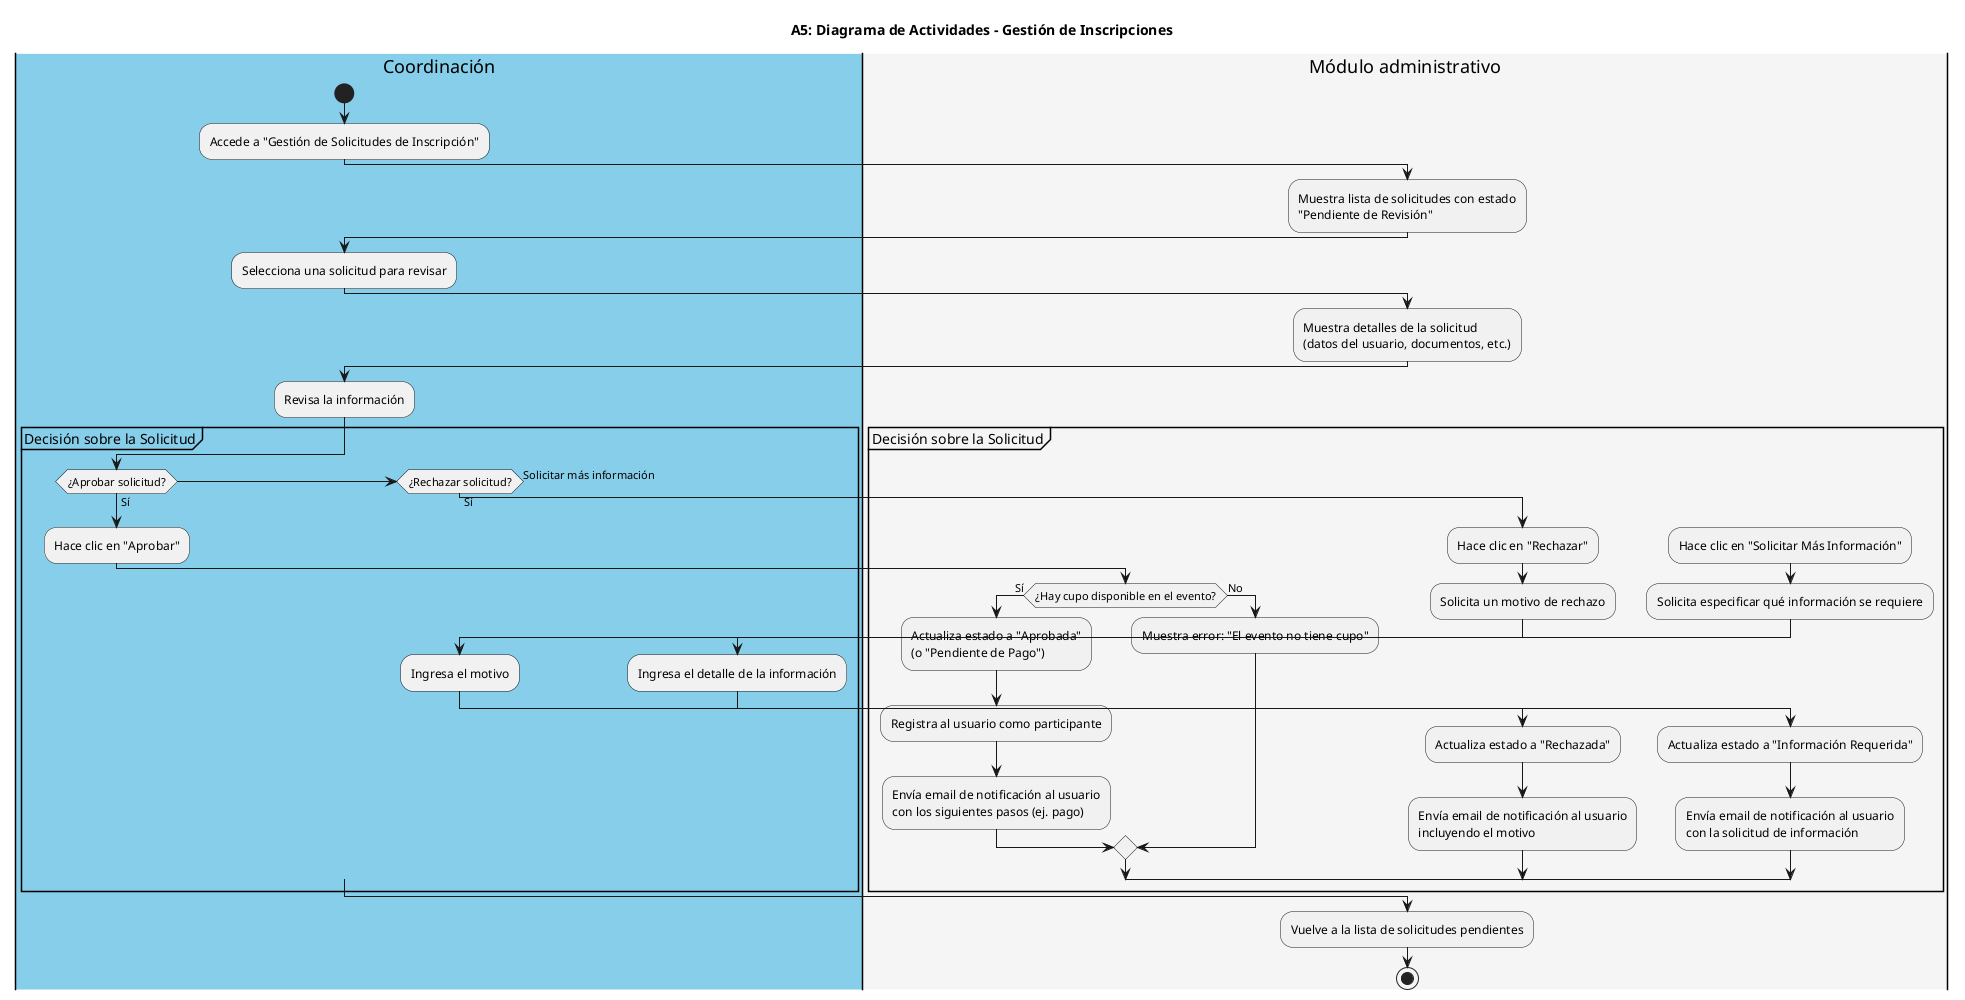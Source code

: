 @startuml
title A5: Diagrama de Actividades - Gestión de Inscripciones

|#skyblue|Coordinación|
start
:Accede a "Gestión de Solicitudes de Inscripción";

|#whitesmoke|Módulo administrativo|
:Muestra lista de solicitudes con estado
"Pendiente de Revisión";

|#skyblue|Coordinación|
:Selecciona una solicitud para revisar;

|#whitesmoke|Módulo administrativo|
:Muestra detalles de la solicitud
(datos del usuario, documentos, etc.);

|#skyblue|Coordinación|
:Revisa la información;
partition "Decisión sobre la Solicitud" {
  if (¿Aprobar solicitud?) then (Sí)
    :Hace clic en "Aprobar";
    |#whitesmoke|Módulo administrativo|
    if (¿Hay cupo disponible en el evento?) then (Sí)
      :Actualiza estado a "Aprobada"
      (o "Pendiente de Pago");
      :Registra al usuario como participante;
      :Envía email de notificación al usuario
      con los siguientes pasos (ej. pago);
    else (No)
      :Muestra error: "El evento no tiene cupo";
    endif
  elseif (¿Rechazar solicitud?) then (Sí)
    :Hace clic en "Rechazar";
    |#whitesmoke|Módulo administrativo|
    :Solicita un motivo de rechazo;
    |#skyblue|Coordinación|
    :Ingresa el motivo;
    |#whitesmoke|Módulo administrativo|
    :Actualiza estado a "Rechazada";
    :Envía email de notificación al usuario
    incluyendo el motivo;
  else (Solicitar más información)
    :Hace clic en "Solicitar Más Información";
    |#whitesmoke|Módulo administrativo|
    :Solicita especificar qué información se requiere;
    |#skyblue|Coordinación|
    :Ingresa el detalle de la información;
    |#whitesmoke|Módulo administrativo|
    :Actualiza estado a "Información Requerida";
    :Envía email de notificación al usuario
    con la solicitud de información;
  endif
}
:Vuelve a la lista de solicitudes pendientes;
stop
@enduml
